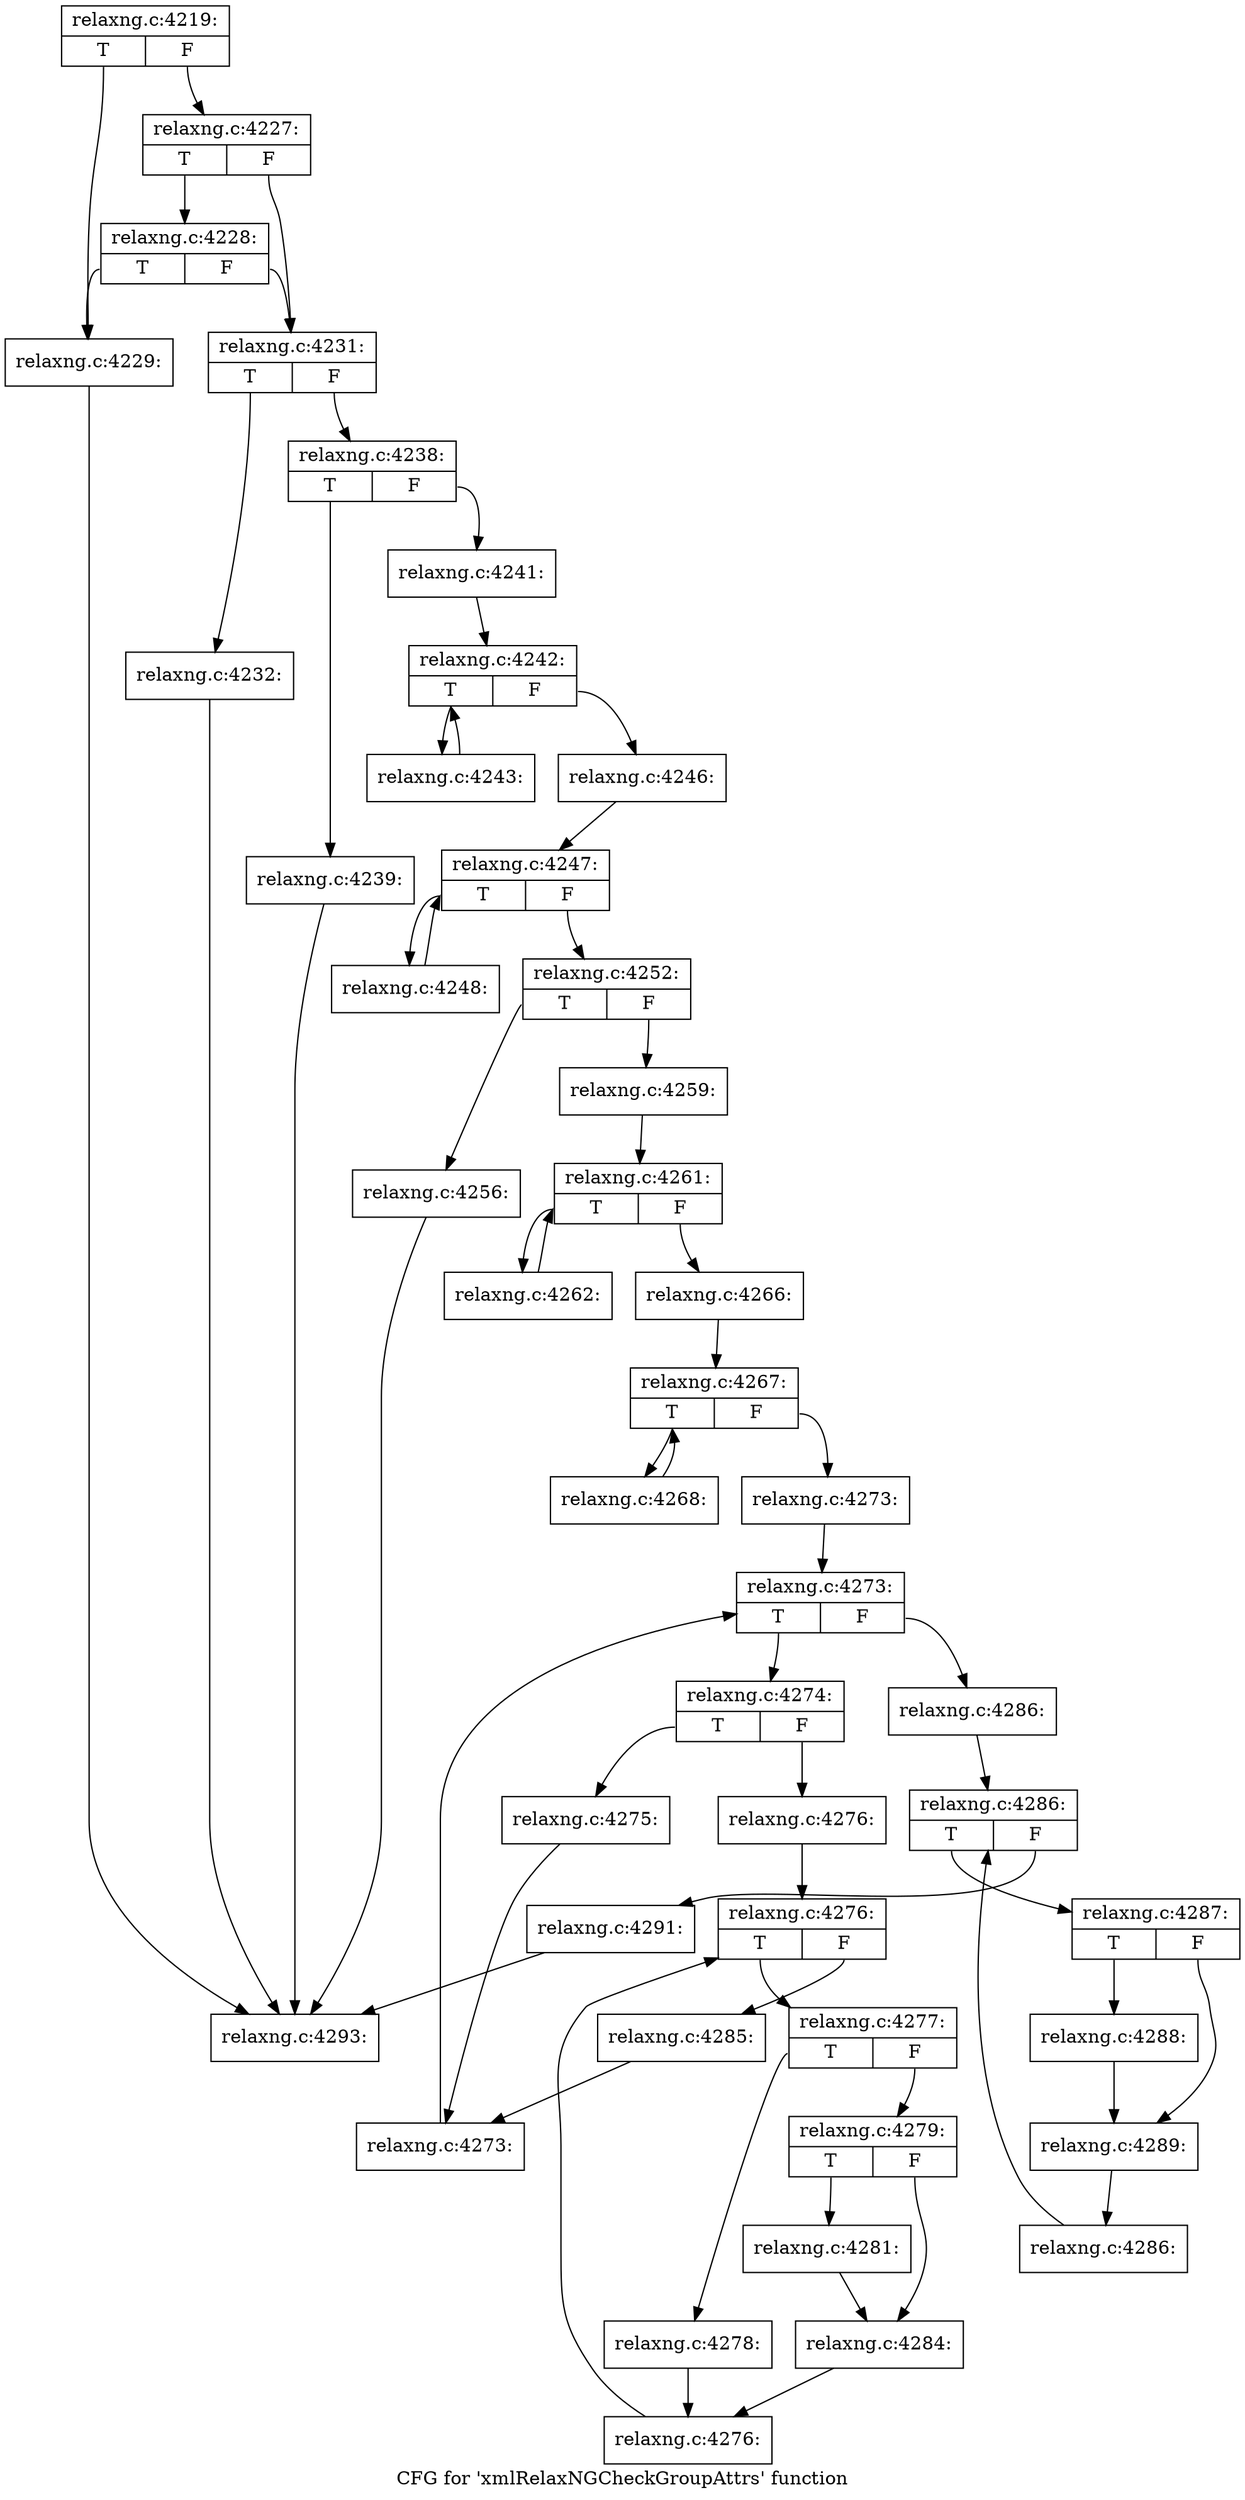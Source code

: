 digraph "CFG for 'xmlRelaxNGCheckGroupAttrs' function" {
	label="CFG for 'xmlRelaxNGCheckGroupAttrs' function";

	Node0x3da0150 [shape=record,label="{relaxng.c:4219:|{<s0>T|<s1>F}}"];
	Node0x3da0150:s0 -> Node0x3dd65c0;
	Node0x3da0150:s1 -> Node0x3dd6660;
	Node0x3dd6660 [shape=record,label="{relaxng.c:4227:|{<s0>T|<s1>F}}"];
	Node0x3dd6660:s0 -> Node0x3dd6970;
	Node0x3dd6660:s1 -> Node0x3dd6610;
	Node0x3dd6970 [shape=record,label="{relaxng.c:4228:|{<s0>T|<s1>F}}"];
	Node0x3dd6970:s0 -> Node0x3dd65c0;
	Node0x3dd6970:s1 -> Node0x3dd6610;
	Node0x3dd65c0 [shape=record,label="{relaxng.c:4229:}"];
	Node0x3dd65c0 -> Node0x3da0930;
	Node0x3dd6610 [shape=record,label="{relaxng.c:4231:|{<s0>T|<s1>F}}"];
	Node0x3dd6610:s0 -> Node0x3dd7150;
	Node0x3dd6610:s1 -> Node0x3dd71a0;
	Node0x3dd7150 [shape=record,label="{relaxng.c:4232:}"];
	Node0x3dd7150 -> Node0x3da0930;
	Node0x3dd71a0 [shape=record,label="{relaxng.c:4238:|{<s0>T|<s1>F}}"];
	Node0x3dd71a0:s0 -> Node0x3dd7760;
	Node0x3dd71a0:s1 -> Node0x3dd77b0;
	Node0x3dd7760 [shape=record,label="{relaxng.c:4239:}"];
	Node0x3dd7760 -> Node0x3da0930;
	Node0x3dd77b0 [shape=record,label="{relaxng.c:4241:}"];
	Node0x3dd77b0 -> Node0x3dd7ec0;
	Node0x3dd7ec0 [shape=record,label="{relaxng.c:4242:|{<s0>T|<s1>F}}"];
	Node0x3dd7ec0:s0 -> Node0x3dd82b0;
	Node0x3dd7ec0:s1 -> Node0x3dd80e0;
	Node0x3dd82b0 [shape=record,label="{relaxng.c:4243:}"];
	Node0x3dd82b0 -> Node0x3dd7ec0;
	Node0x3dd80e0 [shape=record,label="{relaxng.c:4246:}"];
	Node0x3dd80e0 -> Node0x3dd8ab0;
	Node0x3dd8ab0 [shape=record,label="{relaxng.c:4247:|{<s0>T|<s1>F}}"];
	Node0x3dd8ab0:s0 -> Node0x3dd8ea0;
	Node0x3dd8ab0:s1 -> Node0x3dd8cd0;
	Node0x3dd8ea0 [shape=record,label="{relaxng.c:4248:}"];
	Node0x3dd8ea0 -> Node0x3dd8ab0;
	Node0x3dd8cd0 [shape=record,label="{relaxng.c:4252:|{<s0>T|<s1>F}}"];
	Node0x3dd8cd0:s0 -> Node0x3dd98d0;
	Node0x3dd8cd0:s1 -> Node0x3dd9920;
	Node0x3dd98d0 [shape=record,label="{relaxng.c:4256:}"];
	Node0x3dd98d0 -> Node0x3da0930;
	Node0x3dd9920 [shape=record,label="{relaxng.c:4259:}"];
	Node0x3dd9920 -> Node0x3dda440;
	Node0x3dda440 [shape=record,label="{relaxng.c:4261:|{<s0>T|<s1>F}}"];
	Node0x3dda440:s0 -> Node0x3dda830;
	Node0x3dda440:s1 -> Node0x3dda660;
	Node0x3dda830 [shape=record,label="{relaxng.c:4262:}"];
	Node0x3dda830 -> Node0x3dda440;
	Node0x3dda660 [shape=record,label="{relaxng.c:4266:}"];
	Node0x3dda660 -> Node0x3ddb720;
	Node0x3ddb720 [shape=record,label="{relaxng.c:4267:|{<s0>T|<s1>F}}"];
	Node0x3ddb720:s0 -> Node0x3ddbad0;
	Node0x3ddb720:s1 -> Node0x3ddb900;
	Node0x3ddbad0 [shape=record,label="{relaxng.c:4268:}"];
	Node0x3ddbad0 -> Node0x3ddb720;
	Node0x3ddb900 [shape=record,label="{relaxng.c:4273:}"];
	Node0x3ddb900 -> Node0x3ddc6d0;
	Node0x3ddc6d0 [shape=record,label="{relaxng.c:4273:|{<s0>T|<s1>F}}"];
	Node0x3ddc6d0:s0 -> Node0x3ddc9b0;
	Node0x3ddc6d0:s1 -> Node0x3ddc530;
	Node0x3ddc9b0 [shape=record,label="{relaxng.c:4274:|{<s0>T|<s1>F}}"];
	Node0x3ddc9b0:s0 -> Node0x3ddcd50;
	Node0x3ddc9b0:s1 -> Node0x3ddcda0;
	Node0x3ddcd50 [shape=record,label="{relaxng.c:4275:}"];
	Node0x3ddcd50 -> Node0x3ddc920;
	Node0x3ddcda0 [shape=record,label="{relaxng.c:4276:}"];
	Node0x3ddcda0 -> Node0x3ddd380;
	Node0x3ddd380 [shape=record,label="{relaxng.c:4276:|{<s0>T|<s1>F}}"];
	Node0x3ddd380:s0 -> Node0x3ddd660;
	Node0x3ddd380:s1 -> Node0x3ddd1e0;
	Node0x3ddd660 [shape=record,label="{relaxng.c:4277:|{<s0>T|<s1>F}}"];
	Node0x3ddd660:s0 -> Node0x3ddda00;
	Node0x3ddd660:s1 -> Node0x3ddda50;
	Node0x3ddda00 [shape=record,label="{relaxng.c:4278:}"];
	Node0x3ddda00 -> Node0x3ddd5d0;
	Node0x3ddda50 [shape=record,label="{relaxng.c:4279:|{<s0>T|<s1>F}}"];
	Node0x3ddda50:s0 -> Node0x3ddeaf0;
	Node0x3ddda50:s1 -> Node0x3ddeaa0;
	Node0x3ddeaf0 [shape=record,label="{relaxng.c:4281:}"];
	Node0x3ddeaf0 -> Node0x3ddeaa0;
	Node0x3ddeaa0 [shape=record,label="{relaxng.c:4284:}"];
	Node0x3ddeaa0 -> Node0x3ddd5d0;
	Node0x3ddd5d0 [shape=record,label="{relaxng.c:4276:}"];
	Node0x3ddd5d0 -> Node0x3ddd380;
	Node0x3ddd1e0 [shape=record,label="{relaxng.c:4285:}"];
	Node0x3ddd1e0 -> Node0x3ddc920;
	Node0x3ddc920 [shape=record,label="{relaxng.c:4273:}"];
	Node0x3ddc920 -> Node0x3ddc6d0;
	Node0x3ddc530 [shape=record,label="{relaxng.c:4286:}"];
	Node0x3ddc530 -> Node0x3ddfe40;
	Node0x3ddfe40 [shape=record,label="{relaxng.c:4286:|{<s0>T|<s1>F}}"];
	Node0x3ddfe40:s0 -> Node0x3de00a0;
	Node0x3ddfe40:s1 -> Node0x3ddfce0;
	Node0x3de00a0 [shape=record,label="{relaxng.c:4287:|{<s0>T|<s1>F}}"];
	Node0x3de00a0:s0 -> Node0x3de03c0;
	Node0x3de00a0:s1 -> Node0x3de0410;
	Node0x3de03c0 [shape=record,label="{relaxng.c:4288:}"];
	Node0x3de03c0 -> Node0x3de0410;
	Node0x3de0410 [shape=record,label="{relaxng.c:4289:}"];
	Node0x3de0410 -> Node0x3de0050;
	Node0x3de0050 [shape=record,label="{relaxng.c:4286:}"];
	Node0x3de0050 -> Node0x3ddfe40;
	Node0x3ddfce0 [shape=record,label="{relaxng.c:4291:}"];
	Node0x3ddfce0 -> Node0x3da0930;
	Node0x3da0930 [shape=record,label="{relaxng.c:4293:}"];
}
